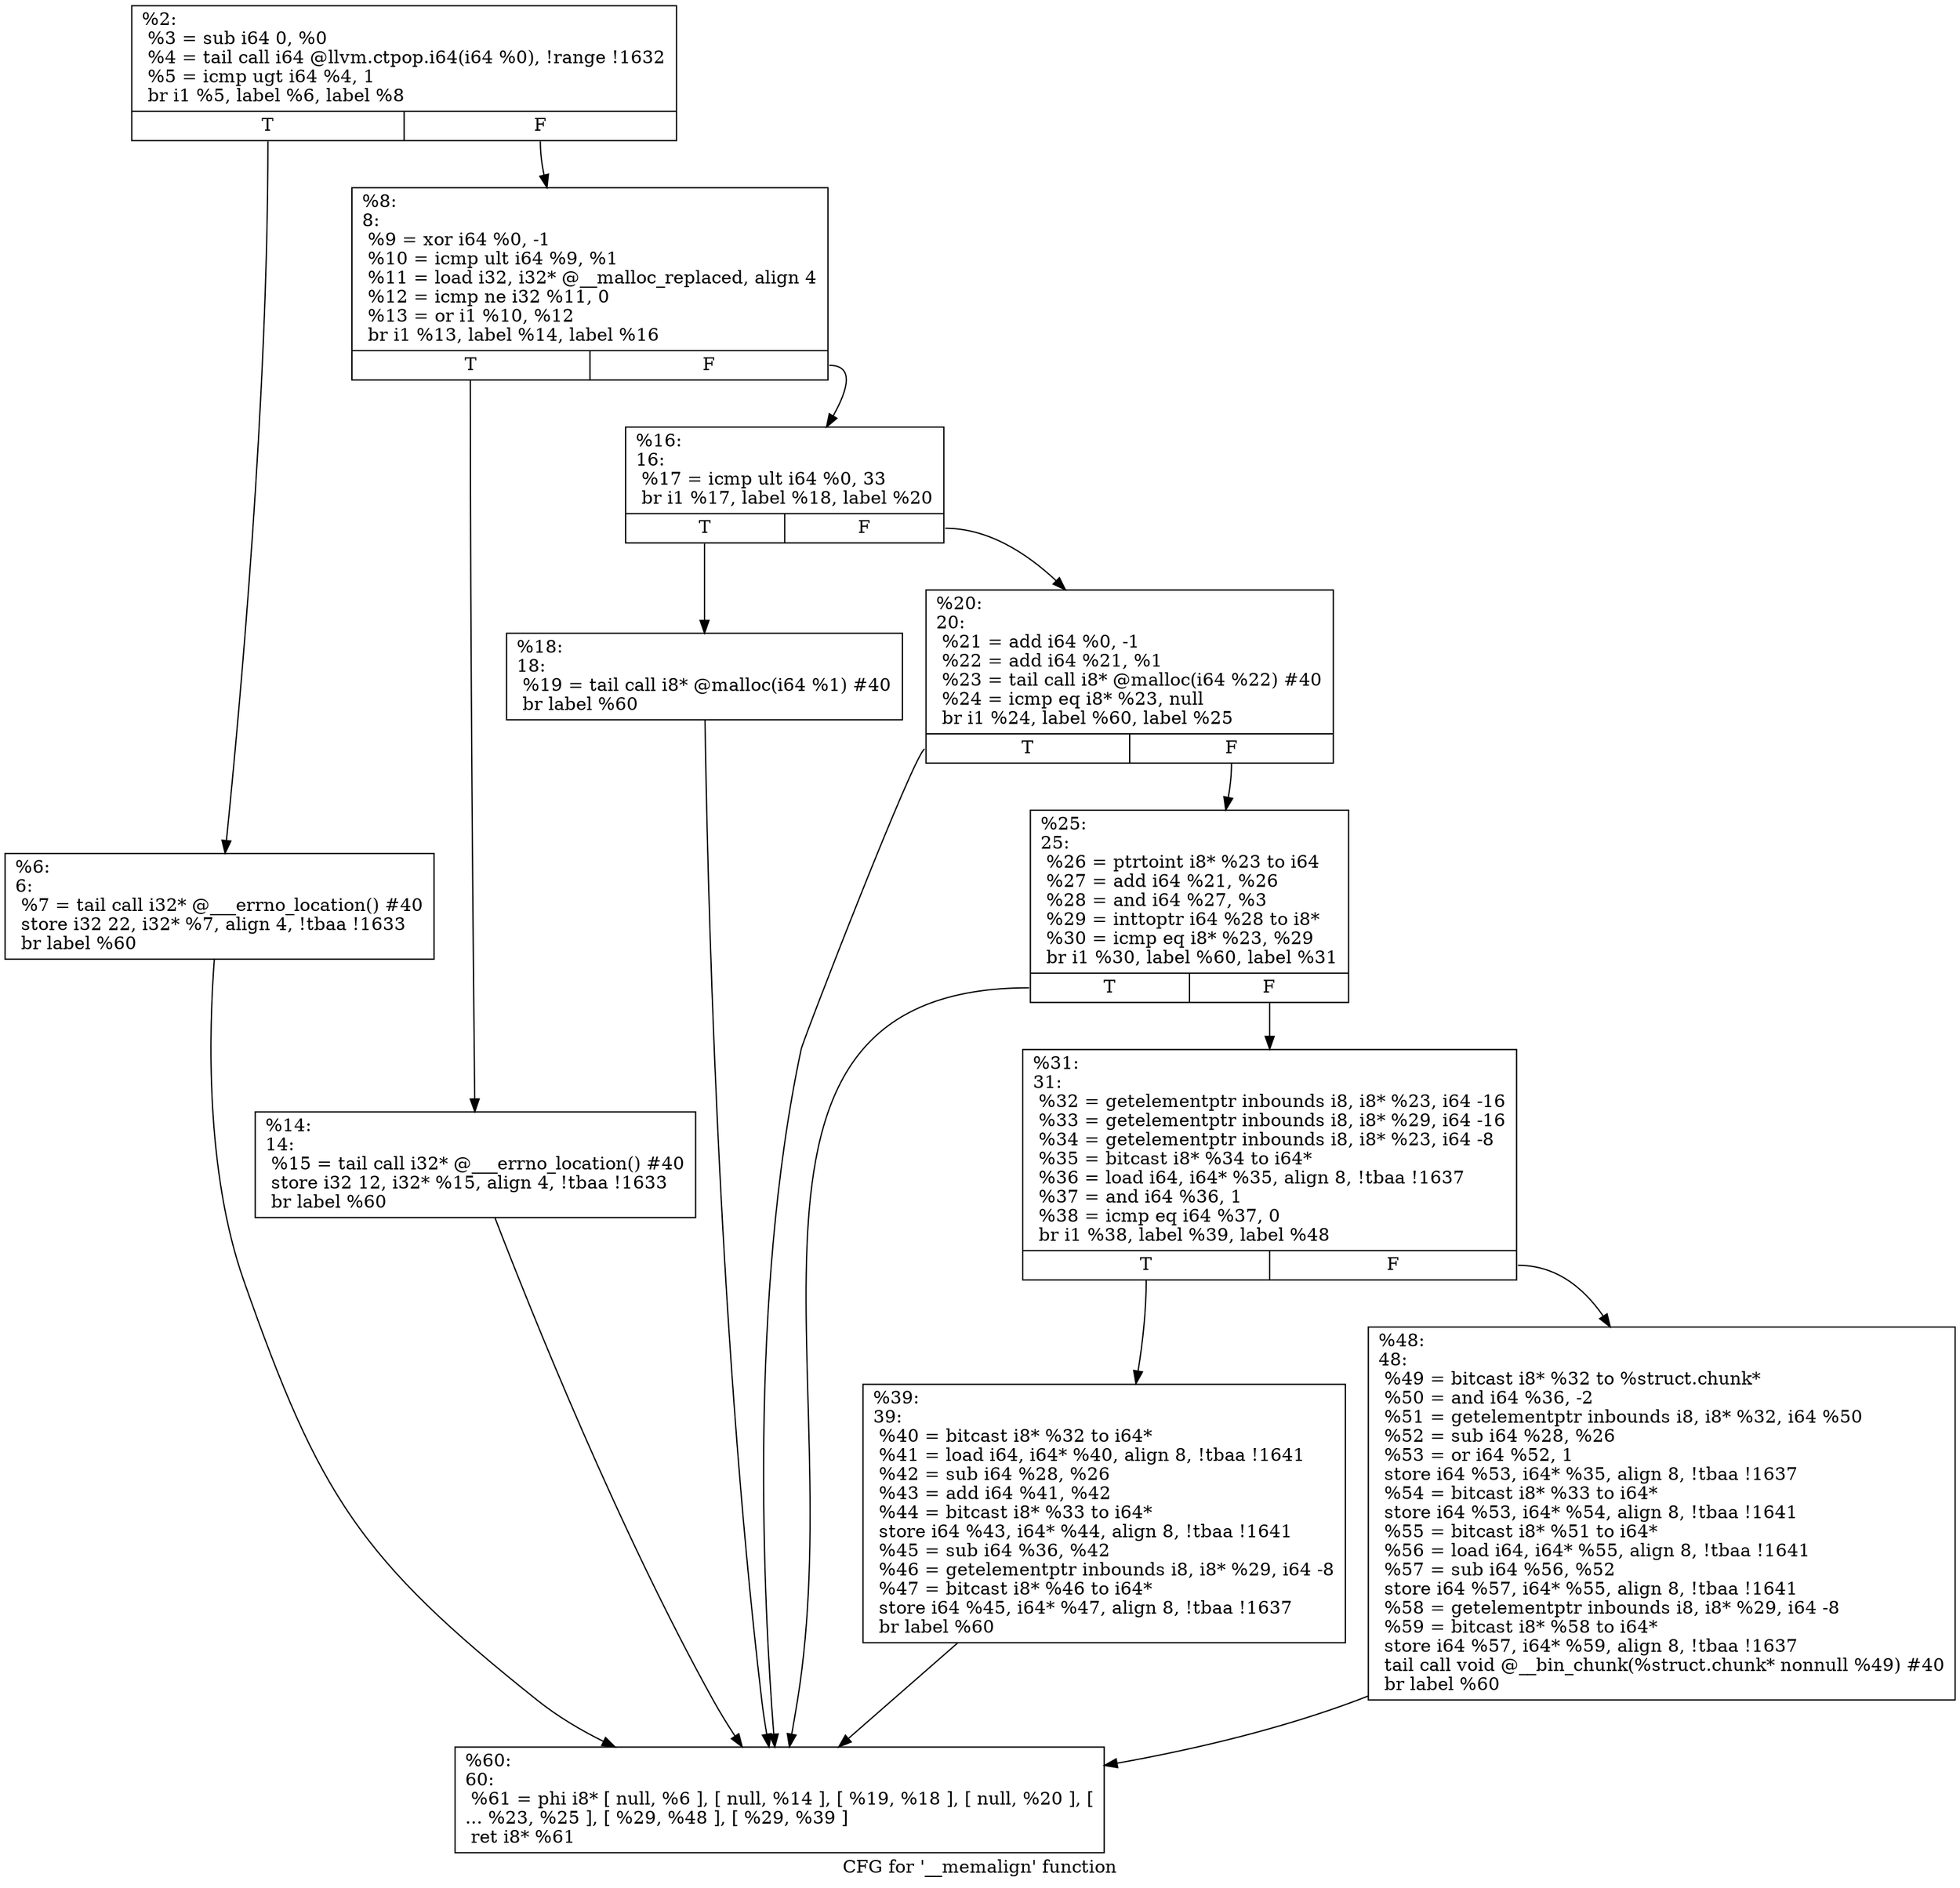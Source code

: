digraph "CFG for '__memalign' function" {
	label="CFG for '__memalign' function";

	Node0x1c12010 [shape=record,label="{%2:\l  %3 = sub i64 0, %0\l  %4 = tail call i64 @llvm.ctpop.i64(i64 %0), !range !1632\l  %5 = icmp ugt i64 %4, 1\l  br i1 %5, label %6, label %8\l|{<s0>T|<s1>F}}"];
	Node0x1c12010:s0 -> Node0x1c12130;
	Node0x1c12010:s1 -> Node0x1c12180;
	Node0x1c12130 [shape=record,label="{%6:\l6:                                                \l  %7 = tail call i32* @___errno_location() #40\l  store i32 22, i32* %7, align 4, !tbaa !1633\l  br label %60\l}"];
	Node0x1c12130 -> Node0x1c12450;
	Node0x1c12180 [shape=record,label="{%8:\l8:                                                \l  %9 = xor i64 %0, -1\l  %10 = icmp ult i64 %9, %1\l  %11 = load i32, i32* @__malloc_replaced, align 4\l  %12 = icmp ne i32 %11, 0\l  %13 = or i1 %10, %12\l  br i1 %13, label %14, label %16\l|{<s0>T|<s1>F}}"];
	Node0x1c12180:s0 -> Node0x1c121d0;
	Node0x1c12180:s1 -> Node0x1c12220;
	Node0x1c121d0 [shape=record,label="{%14:\l14:                                               \l  %15 = tail call i32* @___errno_location() #40\l  store i32 12, i32* %15, align 4, !tbaa !1633\l  br label %60\l}"];
	Node0x1c121d0 -> Node0x1c12450;
	Node0x1c12220 [shape=record,label="{%16:\l16:                                               \l  %17 = icmp ult i64 %0, 33\l  br i1 %17, label %18, label %20\l|{<s0>T|<s1>F}}"];
	Node0x1c12220:s0 -> Node0x1c12270;
	Node0x1c12220:s1 -> Node0x1c122c0;
	Node0x1c12270 [shape=record,label="{%18:\l18:                                               \l  %19 = tail call i8* @malloc(i64 %1) #40\l  br label %60\l}"];
	Node0x1c12270 -> Node0x1c12450;
	Node0x1c122c0 [shape=record,label="{%20:\l20:                                               \l  %21 = add i64 %0, -1\l  %22 = add i64 %21, %1\l  %23 = tail call i8* @malloc(i64 %22) #40\l  %24 = icmp eq i8* %23, null\l  br i1 %24, label %60, label %25\l|{<s0>T|<s1>F}}"];
	Node0x1c122c0:s0 -> Node0x1c12450;
	Node0x1c122c0:s1 -> Node0x1c12310;
	Node0x1c12310 [shape=record,label="{%25:\l25:                                               \l  %26 = ptrtoint i8* %23 to i64\l  %27 = add i64 %21, %26\l  %28 = and i64 %27, %3\l  %29 = inttoptr i64 %28 to i8*\l  %30 = icmp eq i8* %23, %29\l  br i1 %30, label %60, label %31\l|{<s0>T|<s1>F}}"];
	Node0x1c12310:s0 -> Node0x1c12450;
	Node0x1c12310:s1 -> Node0x1c12360;
	Node0x1c12360 [shape=record,label="{%31:\l31:                                               \l  %32 = getelementptr inbounds i8, i8* %23, i64 -16\l  %33 = getelementptr inbounds i8, i8* %29, i64 -16\l  %34 = getelementptr inbounds i8, i8* %23, i64 -8\l  %35 = bitcast i8* %34 to i64*\l  %36 = load i64, i64* %35, align 8, !tbaa !1637\l  %37 = and i64 %36, 1\l  %38 = icmp eq i64 %37, 0\l  br i1 %38, label %39, label %48\l|{<s0>T|<s1>F}}"];
	Node0x1c12360:s0 -> Node0x1c123b0;
	Node0x1c12360:s1 -> Node0x1c12400;
	Node0x1c123b0 [shape=record,label="{%39:\l39:                                               \l  %40 = bitcast i8* %32 to i64*\l  %41 = load i64, i64* %40, align 8, !tbaa !1641\l  %42 = sub i64 %28, %26\l  %43 = add i64 %41, %42\l  %44 = bitcast i8* %33 to i64*\l  store i64 %43, i64* %44, align 8, !tbaa !1641\l  %45 = sub i64 %36, %42\l  %46 = getelementptr inbounds i8, i8* %29, i64 -8\l  %47 = bitcast i8* %46 to i64*\l  store i64 %45, i64* %47, align 8, !tbaa !1637\l  br label %60\l}"];
	Node0x1c123b0 -> Node0x1c12450;
	Node0x1c12400 [shape=record,label="{%48:\l48:                                               \l  %49 = bitcast i8* %32 to %struct.chunk*\l  %50 = and i64 %36, -2\l  %51 = getelementptr inbounds i8, i8* %32, i64 %50\l  %52 = sub i64 %28, %26\l  %53 = or i64 %52, 1\l  store i64 %53, i64* %35, align 8, !tbaa !1637\l  %54 = bitcast i8* %33 to i64*\l  store i64 %53, i64* %54, align 8, !tbaa !1641\l  %55 = bitcast i8* %51 to i64*\l  %56 = load i64, i64* %55, align 8, !tbaa !1641\l  %57 = sub i64 %56, %52\l  store i64 %57, i64* %55, align 8, !tbaa !1641\l  %58 = getelementptr inbounds i8, i8* %29, i64 -8\l  %59 = bitcast i8* %58 to i64*\l  store i64 %57, i64* %59, align 8, !tbaa !1637\l  tail call void @__bin_chunk(%struct.chunk* nonnull %49) #40\l  br label %60\l}"];
	Node0x1c12400 -> Node0x1c12450;
	Node0x1c12450 [shape=record,label="{%60:\l60:                                               \l  %61 = phi i8* [ null, %6 ], [ null, %14 ], [ %19, %18 ], [ null, %20 ], [\l... %23, %25 ], [ %29, %48 ], [ %29, %39 ]\l  ret i8* %61\l}"];
}
